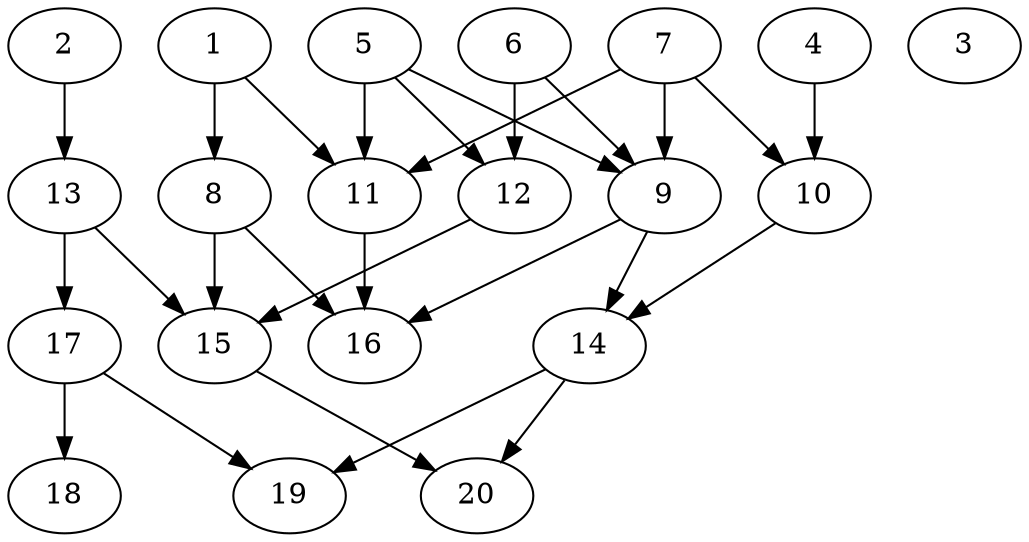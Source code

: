// DAG automatically generated by daggen at Tue Jul 23 14:23:30 2019
// ./daggen --dot -n 20 --ccr 0.5 --fat 0.6 --regular 0.5 --density 0.6 --mindata 5242880 --maxdata 52428800 
digraph G {
  1 [size="54439936", alpha="0.16", expect_size="27219968"] 
  1 -> 8 [size ="27219968"]
  1 -> 11 [size ="27219968"]
  2 [size="86507520", alpha="0.16", expect_size="43253760"] 
  2 -> 13 [size ="43253760"]
  3 [size="85997568", alpha="0.16", expect_size="42998784"] 
  4 [size="84408320", alpha="0.03", expect_size="42204160"] 
  4 -> 10 [size ="42204160"]
  5 [size="44044288", alpha="0.05", expect_size="22022144"] 
  5 -> 9 [size ="22022144"]
  5 -> 11 [size ="22022144"]
  5 -> 12 [size ="22022144"]
  6 [size="78821376", alpha="0.18", expect_size="39410688"] 
  6 -> 9 [size ="39410688"]
  6 -> 12 [size ="39410688"]
  7 [size="30832640", alpha="0.15", expect_size="15416320"] 
  7 -> 9 [size ="15416320"]
  7 -> 10 [size ="15416320"]
  7 -> 11 [size ="15416320"]
  8 [size="80609280", alpha="0.16", expect_size="40304640"] 
  8 -> 15 [size ="40304640"]
  8 -> 16 [size ="40304640"]
  9 [size="36536320", alpha="0.19", expect_size="18268160"] 
  9 -> 14 [size ="18268160"]
  9 -> 16 [size ="18268160"]
  10 [size="12224512", alpha="0.05", expect_size="6112256"] 
  10 -> 14 [size ="6112256"]
  11 [size="84090880", alpha="0.19", expect_size="42045440"] 
  11 -> 16 [size ="42045440"]
  12 [size="64507904", alpha="0.07", expect_size="32253952"] 
  12 -> 15 [size ="32253952"]
  13 [size="45164544", alpha="0.02", expect_size="22582272"] 
  13 -> 15 [size ="22582272"]
  13 -> 17 [size ="22582272"]
  14 [size="24418304", alpha="0.04", expect_size="12209152"] 
  14 -> 19 [size ="12209152"]
  14 -> 20 [size ="12209152"]
  15 [size="39792640", alpha="0.16", expect_size="19896320"] 
  15 -> 20 [size ="19896320"]
  16 [size="64598016", alpha="0.18", expect_size="32299008"] 
  17 [size="53772288", alpha="0.09", expect_size="26886144"] 
  17 -> 18 [size ="26886144"]
  17 -> 19 [size ="26886144"]
  18 [size="29108224", alpha="0.19", expect_size="14554112"] 
  19 [size="102481920", alpha="0.10", expect_size="51240960"] 
  20 [size="99067904", alpha="0.12", expect_size="49533952"] 
}
